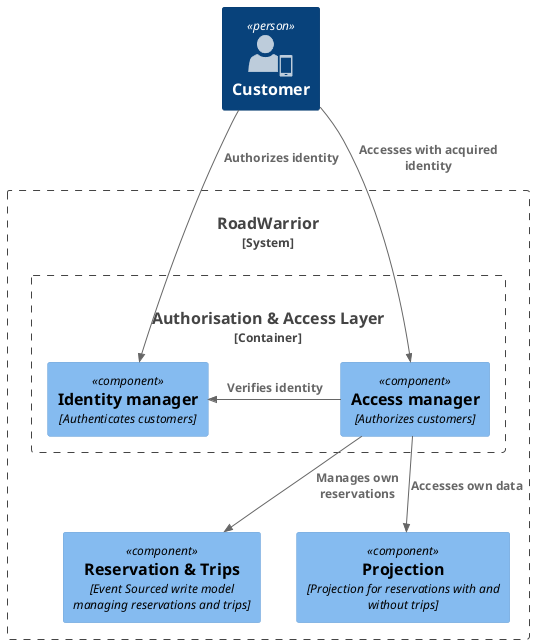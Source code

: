 @startuml
!include <c4/C4_Component.puml>
!include <office/Users/mobile_user.puml>

SHOW_PERSON_SPRITE("mobile_user")

Person(customer, "Customer")

System_Boundary(roadwarrior, "RoadWarrior") {

    Container_Boundary(acl_customer, "Authorisation & Access Layer", "Controls access to customer owned content") {
        Component(identity, "Identity manager", "Authenticates customers")
        Component(access, "Access manager", "Authorizes customers")
    }

    Component(reservation, "Reservation & Trips", "Event Sourced write model managing reservations and trips")
    Component(projection, "Projection", "Projection for reservations with and without trips")
}

Rel_D(customer, identity, "Authorizes identity")
Rel_D(customer, access, "Accesses with acquired identity")
Rel_L(access, identity, "Verifies identity")
Rel_D(access, reservation, "Manages own reservations")
Rel_D(access, projection, "Accesses own data")

@enduml

